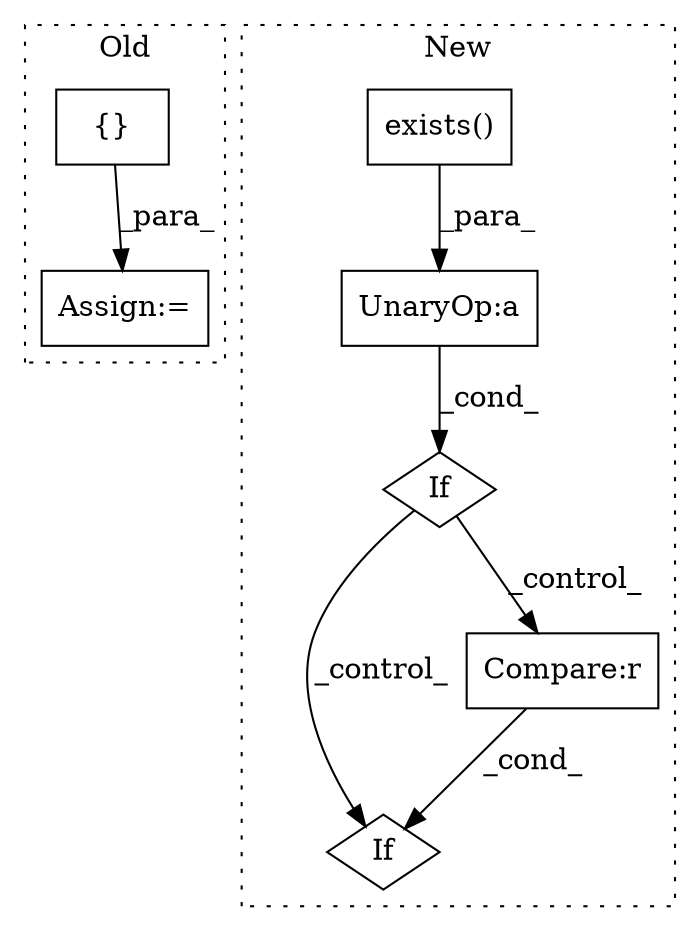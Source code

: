 digraph G {
subgraph cluster0 {
1 [label="{}" a="95" s="1171,1315" l="22,18" shape="box"];
5 [label="Assign:=" a="68" s="1168" l="3" shape="box"];
label = "Old";
style="dotted";
}
subgraph cluster1 {
2 [label="exists()" a="75" s="1411,1466" l="28,10" shape="box"];
3 [label="If" a="96" s="1372" l="3" shape="diamond"];
4 [label="UnaryOp:a" a="61" s="1407" l="3" shape="box"];
6 [label="If" a="96" s="1490" l="3" shape="diamond"];
7 [label="Compare:r" a="40" s="1493" l="57" shape="box"];
label = "New";
style="dotted";
}
1 -> 5 [label="_para_"];
2 -> 4 [label="_para_"];
3 -> 6 [label="_control_"];
3 -> 7 [label="_control_"];
4 -> 3 [label="_cond_"];
7 -> 6 [label="_cond_"];
}